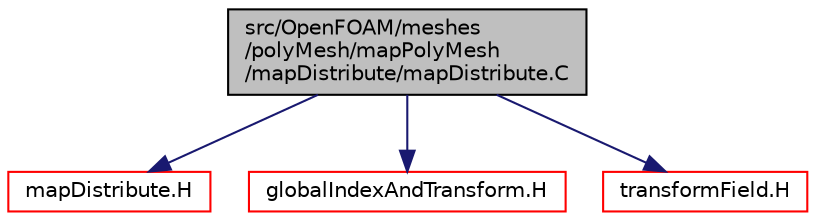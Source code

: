 digraph "src/OpenFOAM/meshes/polyMesh/mapPolyMesh/mapDistribute/mapDistribute.C"
{
  bgcolor="transparent";
  edge [fontname="Helvetica",fontsize="10",labelfontname="Helvetica",labelfontsize="10"];
  node [fontname="Helvetica",fontsize="10",shape=record];
  Node1 [label="src/OpenFOAM/meshes\l/polyMesh/mapPolyMesh\l/mapDistribute/mapDistribute.C",height=0.2,width=0.4,color="black", fillcolor="grey75", style="filled", fontcolor="black"];
  Node1 -> Node2 [color="midnightblue",fontsize="10",style="solid",fontname="Helvetica"];
  Node2 [label="mapDistribute.H",height=0.2,width=0.4,color="red",URL="$a08930.html"];
  Node1 -> Node3 [color="midnightblue",fontsize="10",style="solid",fontname="Helvetica"];
  Node3 [label="globalIndexAndTransform.H",height=0.2,width=0.4,color="red",URL="$a09175.html"];
  Node1 -> Node4 [color="midnightblue",fontsize="10",style="solid",fontname="Helvetica"];
  Node4 [label="transformField.H",height=0.2,width=0.4,color="red",URL="$a08303.html",tooltip="Spatial transformation functions for primitive fields. "];
}
